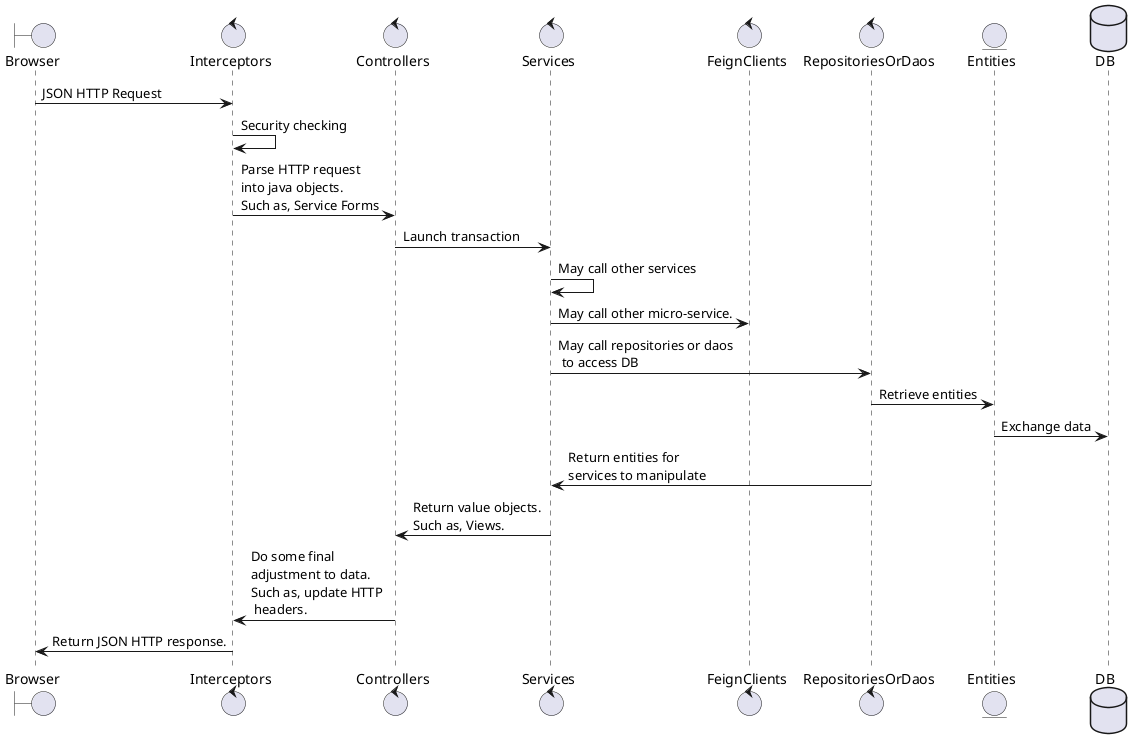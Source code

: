 @startuml



boundary Browser
control Interceptors
control Controllers
control Services
control FeignClients
control RepositoriesOrDaos
entity Entities
database DB

Browser -> Interceptors : JSON HTTP Request
Interceptors -> Interceptors : Security checking
Interceptors -> Controllers : Parse HTTP request \ninto java objects. \nSuch as, Service Forms
Controllers -> Services : Launch transaction
Services -> Services : May call other services
Services -> FeignClients: May call other micro-service.
Services -> RepositoriesOrDaos : May call repositories or daos\n to access DB
RepositoriesOrDaos -> Entities : Retrieve entities
Entities -> DB : Exchange data
RepositoriesOrDaos -> Services : Return entities for \nservices to manipulate
Services -> Controllers : Return value objects. \nSuch as, Views.
Controllers -> Interceptors : Do some final \nadjustment to data. \nSuch as, update HTTP\n headers.
Interceptors -> Browser: Return JSON HTTP response.

@enduml